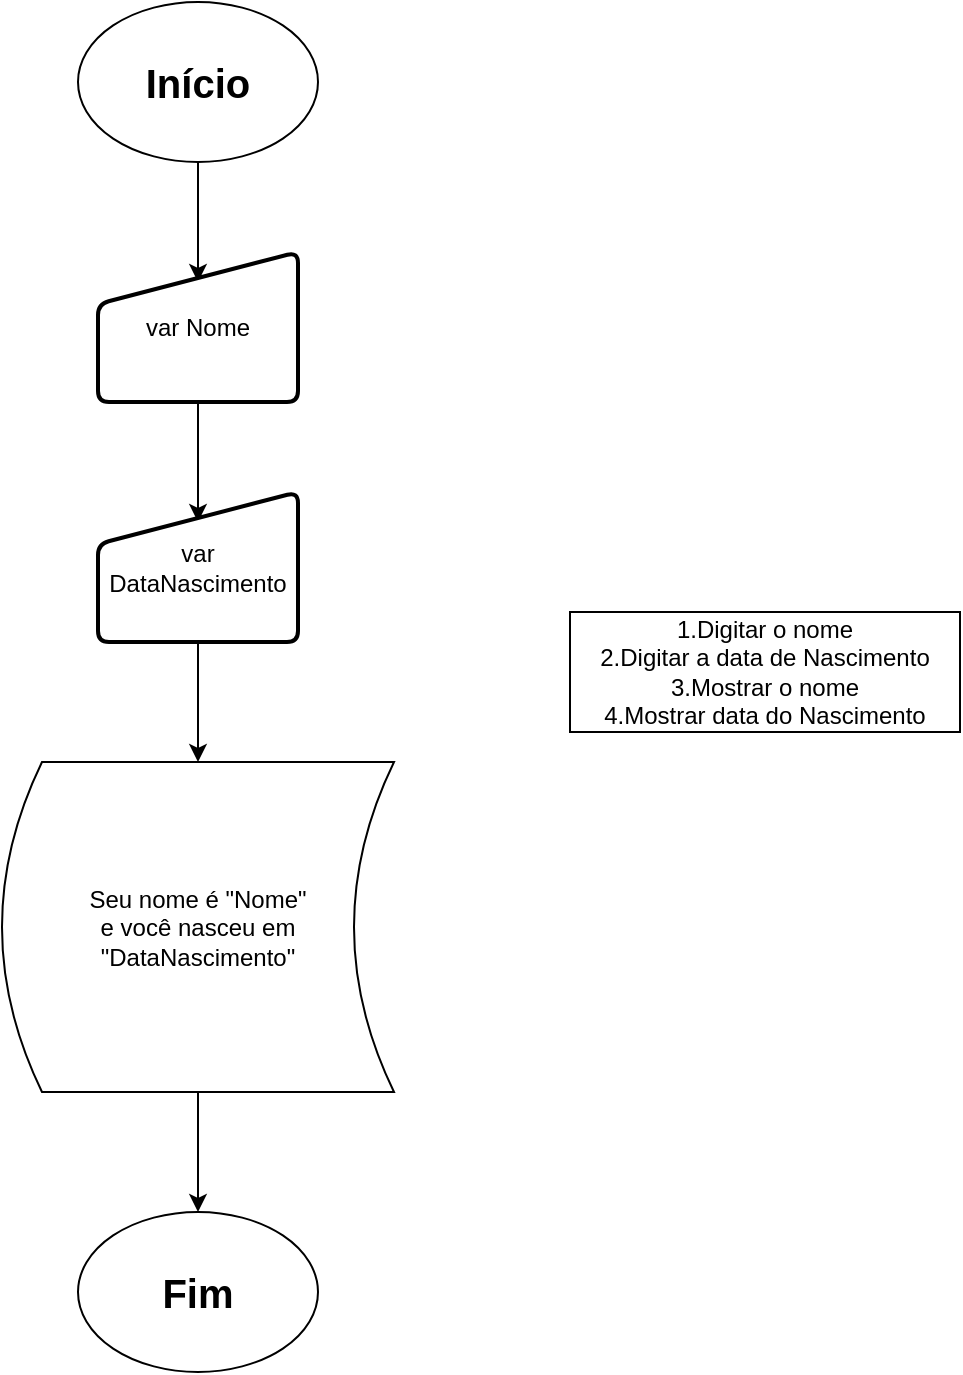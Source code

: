 <mxfile version="21.7.0" type="github">
  <diagram name="Página-1" id="DuRhvyZn4W7pTwI9I8ts">
    <mxGraphModel dx="1379" dy="796" grid="1" gridSize="15" guides="1" tooltips="1" connect="1" arrows="1" fold="1" page="1" pageScale="1" pageWidth="827" pageHeight="1169" math="0" shadow="0">
      <root>
        <mxCell id="0" />
        <mxCell id="1" parent="0" />
        <mxCell id="uEuMXIHP0U5o520zB57w-1" value="Início" style="ellipse;whiteSpace=wrap;html=1;fontSize=20;fontStyle=1" vertex="1" parent="1">
          <mxGeometry x="354" y="370" width="120" height="80" as="geometry" />
        </mxCell>
        <mxCell id="uEuMXIHP0U5o520zB57w-3" value="1.Digitar o nome&lt;br&gt;2.Digitar a data de Nascimento&lt;br&gt;3.Mostrar o nome&lt;br&gt;4.Mostrar data do Nascimento" style="whiteSpace=wrap;html=1;" vertex="1" parent="1">
          <mxGeometry x="600" y="675" width="195" height="60" as="geometry" />
        </mxCell>
        <mxCell id="uEuMXIHP0U5o520zB57w-5" value="Seu nome é &quot;Nome&quot;&lt;br&gt;e você nasceu em &quot;DataNascimento&quot;" style="shape=dataStorage;whiteSpace=wrap;html=1;fixedSize=1;rotation=0;" vertex="1" parent="1">
          <mxGeometry x="316" y="750" width="196" height="165" as="geometry" />
        </mxCell>
        <mxCell id="uEuMXIHP0U5o520zB57w-7" value="" style="endArrow=classic;html=1;rounded=0;exitX=0.5;exitY=1;exitDx=0;exitDy=0;entryX=0.5;entryY=0;entryDx=0;entryDy=0;" edge="1" parent="1" source="uEuMXIHP0U5o520zB57w-1">
          <mxGeometry width="50" height="50" relative="1" as="geometry">
            <mxPoint x="390" y="680" as="sourcePoint" />
            <mxPoint x="414" y="510" as="targetPoint" />
          </mxGeometry>
        </mxCell>
        <mxCell id="uEuMXIHP0U5o520zB57w-8" value="" style="endArrow=classic;html=1;rounded=0;exitX=0.5;exitY=1;exitDx=0;exitDy=0;entryX=0.5;entryY=0;entryDx=0;entryDy=0;" edge="1" parent="1">
          <mxGeometry width="50" height="50" relative="1" as="geometry">
            <mxPoint x="414" y="570" as="sourcePoint" />
            <mxPoint x="414" y="630" as="targetPoint" />
          </mxGeometry>
        </mxCell>
        <mxCell id="uEuMXIHP0U5o520zB57w-9" value="" style="endArrow=classic;html=1;rounded=0;exitX=0.5;exitY=1;exitDx=0;exitDy=0;entryX=0.5;entryY=0;entryDx=0;entryDy=0;" edge="1" parent="1" target="uEuMXIHP0U5o520zB57w-5">
          <mxGeometry width="50" height="50" relative="1" as="geometry">
            <mxPoint x="414" y="690" as="sourcePoint" />
            <mxPoint x="444" y="540" as="targetPoint" />
          </mxGeometry>
        </mxCell>
        <mxCell id="uEuMXIHP0U5o520zB57w-10" value="Fim" style="ellipse;whiteSpace=wrap;html=1;fontSize=20;fontStyle=1" vertex="1" parent="1">
          <mxGeometry x="354" y="975" width="120" height="80" as="geometry" />
        </mxCell>
        <mxCell id="uEuMXIHP0U5o520zB57w-11" value="" style="endArrow=classic;html=1;rounded=0;exitX=0.5;exitY=1;exitDx=0;exitDy=0;entryX=0.5;entryY=0;entryDx=0;entryDy=0;" edge="1" parent="1" source="uEuMXIHP0U5o520zB57w-5" target="uEuMXIHP0U5o520zB57w-10">
          <mxGeometry width="50" height="50" relative="1" as="geometry">
            <mxPoint x="459" y="495" as="sourcePoint" />
            <mxPoint x="459" y="555" as="targetPoint" />
          </mxGeometry>
        </mxCell>
        <mxCell id="uEuMXIHP0U5o520zB57w-12" value="var Nome" style="html=1;strokeWidth=2;shape=manualInput;whiteSpace=wrap;rounded=1;size=26;arcSize=11;" vertex="1" parent="1">
          <mxGeometry x="364" y="495" width="100" height="75" as="geometry" />
        </mxCell>
        <mxCell id="uEuMXIHP0U5o520zB57w-13" value="var DataNascimento" style="html=1;strokeWidth=2;shape=manualInput;whiteSpace=wrap;rounded=1;size=26;arcSize=11;" vertex="1" parent="1">
          <mxGeometry x="364" y="615" width="100" height="75" as="geometry" />
        </mxCell>
      </root>
    </mxGraphModel>
  </diagram>
</mxfile>
